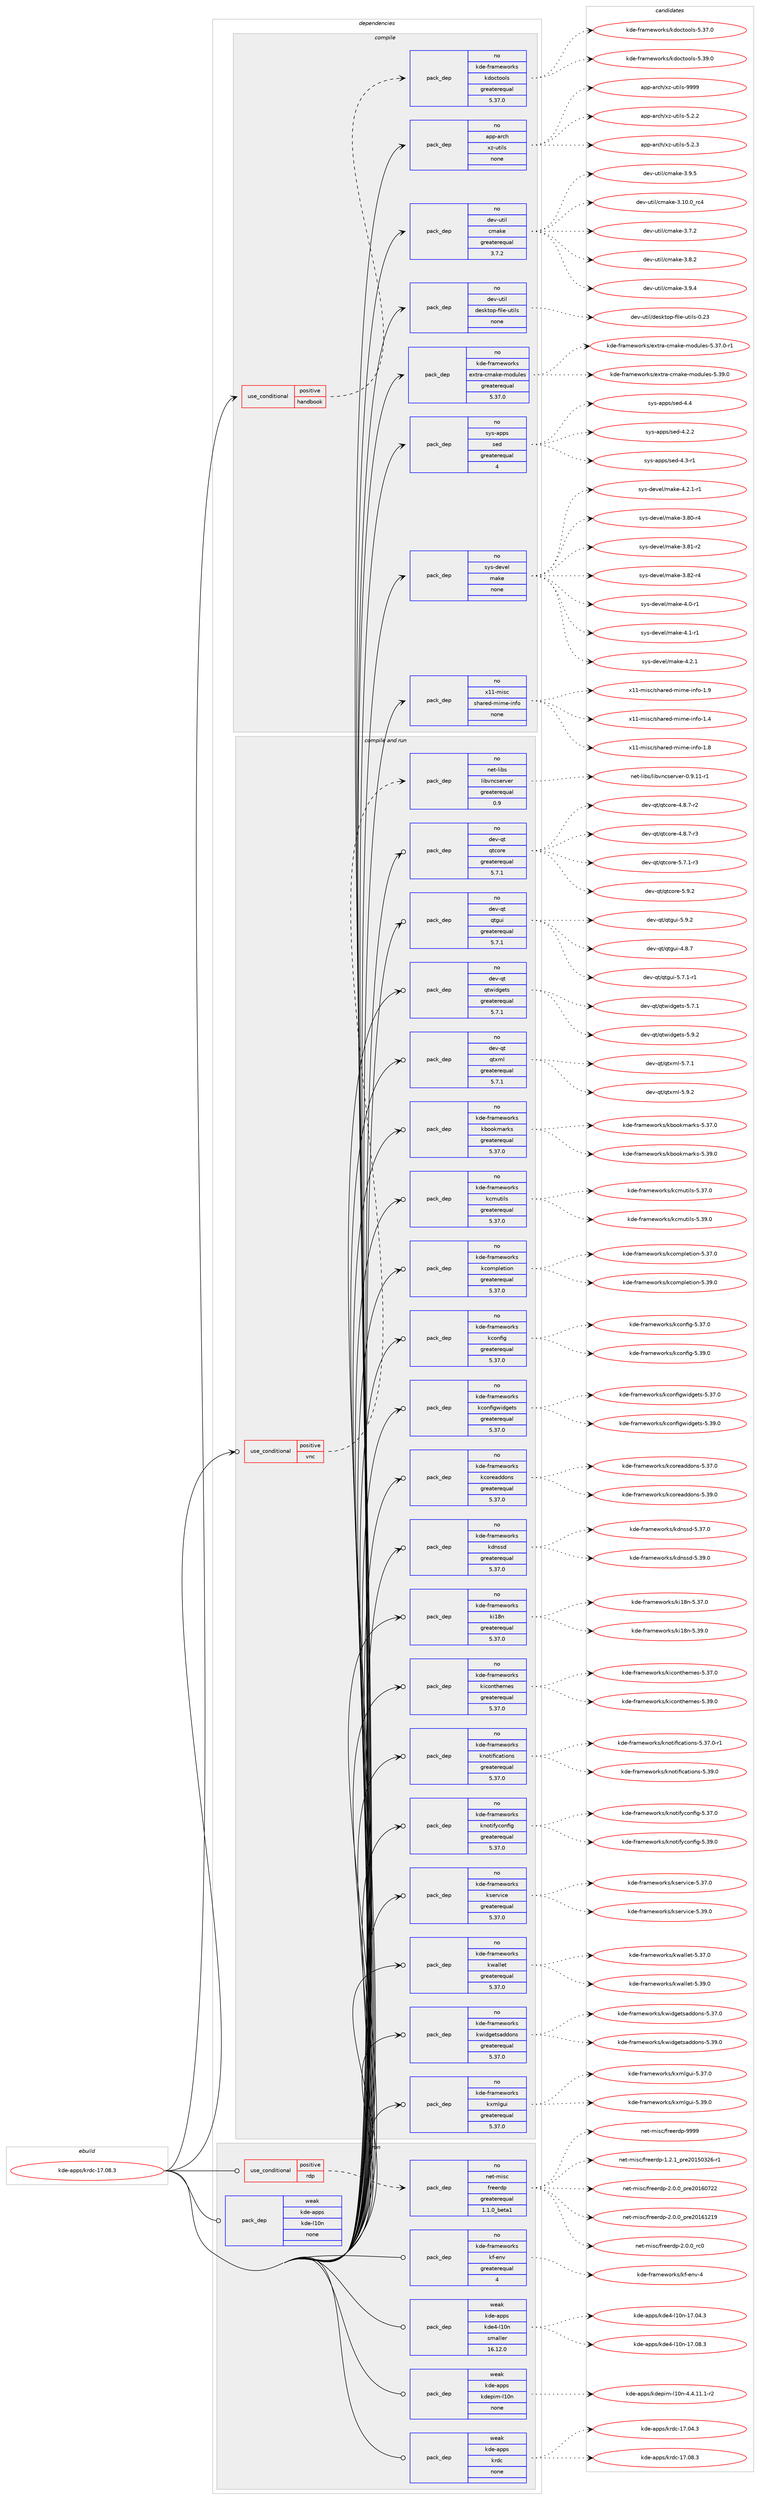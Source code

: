 digraph prolog {

# *************
# Graph options
# *************

newrank=true;
concentrate=true;
compound=true;
graph [rankdir=LR,fontname=Helvetica,fontsize=10,ranksep=1.5];#, ranksep=2.5, nodesep=0.2];
edge  [arrowhead=vee];
node  [fontname=Helvetica,fontsize=10];

# **********
# The ebuild
# **********

subgraph cluster_leftcol {
color=gray;
rank=same;
label=<<i>ebuild</i>>;
id [label="kde-apps/krdc-17.08.3", color=red, width=4, href="../kde-apps/krdc-17.08.3.svg"];
}

# ****************
# The dependencies
# ****************

subgraph cluster_midcol {
color=gray;
label=<<i>dependencies</i>>;
subgraph cluster_compile {
fillcolor="#eeeeee";
style=filled;
label=<<i>compile</i>>;
subgraph cond83096 {
dependency323942 [label=<<TABLE BORDER="0" CELLBORDER="1" CELLSPACING="0" CELLPADDING="4"><TR><TD ROWSPAN="3" CELLPADDING="10">use_conditional</TD></TR><TR><TD>positive</TD></TR><TR><TD>handbook</TD></TR></TABLE>>, shape=none, color=red];
subgraph pack235852 {
dependency323943 [label=<<TABLE BORDER="0" CELLBORDER="1" CELLSPACING="0" CELLPADDING="4" WIDTH="220"><TR><TD ROWSPAN="6" CELLPADDING="30">pack_dep</TD></TR><TR><TD WIDTH="110">no</TD></TR><TR><TD>kde-frameworks</TD></TR><TR><TD>kdoctools</TD></TR><TR><TD>greaterequal</TD></TR><TR><TD>5.37.0</TD></TR></TABLE>>, shape=none, color=blue];
}
dependency323942:e -> dependency323943:w [weight=20,style="dashed",arrowhead="vee"];
}
id:e -> dependency323942:w [weight=20,style="solid",arrowhead="vee"];
subgraph pack235853 {
dependency323944 [label=<<TABLE BORDER="0" CELLBORDER="1" CELLSPACING="0" CELLPADDING="4" WIDTH="220"><TR><TD ROWSPAN="6" CELLPADDING="30">pack_dep</TD></TR><TR><TD WIDTH="110">no</TD></TR><TR><TD>app-arch</TD></TR><TR><TD>xz-utils</TD></TR><TR><TD>none</TD></TR><TR><TD></TD></TR></TABLE>>, shape=none, color=blue];
}
id:e -> dependency323944:w [weight=20,style="solid",arrowhead="vee"];
subgraph pack235854 {
dependency323945 [label=<<TABLE BORDER="0" CELLBORDER="1" CELLSPACING="0" CELLPADDING="4" WIDTH="220"><TR><TD ROWSPAN="6" CELLPADDING="30">pack_dep</TD></TR><TR><TD WIDTH="110">no</TD></TR><TR><TD>dev-util</TD></TR><TR><TD>cmake</TD></TR><TR><TD>greaterequal</TD></TR><TR><TD>3.7.2</TD></TR></TABLE>>, shape=none, color=blue];
}
id:e -> dependency323945:w [weight=20,style="solid",arrowhead="vee"];
subgraph pack235855 {
dependency323946 [label=<<TABLE BORDER="0" CELLBORDER="1" CELLSPACING="0" CELLPADDING="4" WIDTH="220"><TR><TD ROWSPAN="6" CELLPADDING="30">pack_dep</TD></TR><TR><TD WIDTH="110">no</TD></TR><TR><TD>dev-util</TD></TR><TR><TD>desktop-file-utils</TD></TR><TR><TD>none</TD></TR><TR><TD></TD></TR></TABLE>>, shape=none, color=blue];
}
id:e -> dependency323946:w [weight=20,style="solid",arrowhead="vee"];
subgraph pack235856 {
dependency323947 [label=<<TABLE BORDER="0" CELLBORDER="1" CELLSPACING="0" CELLPADDING="4" WIDTH="220"><TR><TD ROWSPAN="6" CELLPADDING="30">pack_dep</TD></TR><TR><TD WIDTH="110">no</TD></TR><TR><TD>kde-frameworks</TD></TR><TR><TD>extra-cmake-modules</TD></TR><TR><TD>greaterequal</TD></TR><TR><TD>5.37.0</TD></TR></TABLE>>, shape=none, color=blue];
}
id:e -> dependency323947:w [weight=20,style="solid",arrowhead="vee"];
subgraph pack235857 {
dependency323948 [label=<<TABLE BORDER="0" CELLBORDER="1" CELLSPACING="0" CELLPADDING="4" WIDTH="220"><TR><TD ROWSPAN="6" CELLPADDING="30">pack_dep</TD></TR><TR><TD WIDTH="110">no</TD></TR><TR><TD>sys-apps</TD></TR><TR><TD>sed</TD></TR><TR><TD>greaterequal</TD></TR><TR><TD>4</TD></TR></TABLE>>, shape=none, color=blue];
}
id:e -> dependency323948:w [weight=20,style="solid",arrowhead="vee"];
subgraph pack235858 {
dependency323949 [label=<<TABLE BORDER="0" CELLBORDER="1" CELLSPACING="0" CELLPADDING="4" WIDTH="220"><TR><TD ROWSPAN="6" CELLPADDING="30">pack_dep</TD></TR><TR><TD WIDTH="110">no</TD></TR><TR><TD>sys-devel</TD></TR><TR><TD>make</TD></TR><TR><TD>none</TD></TR><TR><TD></TD></TR></TABLE>>, shape=none, color=blue];
}
id:e -> dependency323949:w [weight=20,style="solid",arrowhead="vee"];
subgraph pack235859 {
dependency323950 [label=<<TABLE BORDER="0" CELLBORDER="1" CELLSPACING="0" CELLPADDING="4" WIDTH="220"><TR><TD ROWSPAN="6" CELLPADDING="30">pack_dep</TD></TR><TR><TD WIDTH="110">no</TD></TR><TR><TD>x11-misc</TD></TR><TR><TD>shared-mime-info</TD></TR><TR><TD>none</TD></TR><TR><TD></TD></TR></TABLE>>, shape=none, color=blue];
}
id:e -> dependency323950:w [weight=20,style="solid",arrowhead="vee"];
}
subgraph cluster_compileandrun {
fillcolor="#eeeeee";
style=filled;
label=<<i>compile and run</i>>;
subgraph cond83097 {
dependency323951 [label=<<TABLE BORDER="0" CELLBORDER="1" CELLSPACING="0" CELLPADDING="4"><TR><TD ROWSPAN="3" CELLPADDING="10">use_conditional</TD></TR><TR><TD>positive</TD></TR><TR><TD>vnc</TD></TR></TABLE>>, shape=none, color=red];
subgraph pack235860 {
dependency323952 [label=<<TABLE BORDER="0" CELLBORDER="1" CELLSPACING="0" CELLPADDING="4" WIDTH="220"><TR><TD ROWSPAN="6" CELLPADDING="30">pack_dep</TD></TR><TR><TD WIDTH="110">no</TD></TR><TR><TD>net-libs</TD></TR><TR><TD>libvncserver</TD></TR><TR><TD>greaterequal</TD></TR><TR><TD>0.9</TD></TR></TABLE>>, shape=none, color=blue];
}
dependency323951:e -> dependency323952:w [weight=20,style="dashed",arrowhead="vee"];
}
id:e -> dependency323951:w [weight=20,style="solid",arrowhead="odotvee"];
subgraph pack235861 {
dependency323953 [label=<<TABLE BORDER="0" CELLBORDER="1" CELLSPACING="0" CELLPADDING="4" WIDTH="220"><TR><TD ROWSPAN="6" CELLPADDING="30">pack_dep</TD></TR><TR><TD WIDTH="110">no</TD></TR><TR><TD>dev-qt</TD></TR><TR><TD>qtcore</TD></TR><TR><TD>greaterequal</TD></TR><TR><TD>5.7.1</TD></TR></TABLE>>, shape=none, color=blue];
}
id:e -> dependency323953:w [weight=20,style="solid",arrowhead="odotvee"];
subgraph pack235862 {
dependency323954 [label=<<TABLE BORDER="0" CELLBORDER="1" CELLSPACING="0" CELLPADDING="4" WIDTH="220"><TR><TD ROWSPAN="6" CELLPADDING="30">pack_dep</TD></TR><TR><TD WIDTH="110">no</TD></TR><TR><TD>dev-qt</TD></TR><TR><TD>qtgui</TD></TR><TR><TD>greaterequal</TD></TR><TR><TD>5.7.1</TD></TR></TABLE>>, shape=none, color=blue];
}
id:e -> dependency323954:w [weight=20,style="solid",arrowhead="odotvee"];
subgraph pack235863 {
dependency323955 [label=<<TABLE BORDER="0" CELLBORDER="1" CELLSPACING="0" CELLPADDING="4" WIDTH="220"><TR><TD ROWSPAN="6" CELLPADDING="30">pack_dep</TD></TR><TR><TD WIDTH="110">no</TD></TR><TR><TD>dev-qt</TD></TR><TR><TD>qtwidgets</TD></TR><TR><TD>greaterequal</TD></TR><TR><TD>5.7.1</TD></TR></TABLE>>, shape=none, color=blue];
}
id:e -> dependency323955:w [weight=20,style="solid",arrowhead="odotvee"];
subgraph pack235864 {
dependency323956 [label=<<TABLE BORDER="0" CELLBORDER="1" CELLSPACING="0" CELLPADDING="4" WIDTH="220"><TR><TD ROWSPAN="6" CELLPADDING="30">pack_dep</TD></TR><TR><TD WIDTH="110">no</TD></TR><TR><TD>dev-qt</TD></TR><TR><TD>qtxml</TD></TR><TR><TD>greaterequal</TD></TR><TR><TD>5.7.1</TD></TR></TABLE>>, shape=none, color=blue];
}
id:e -> dependency323956:w [weight=20,style="solid",arrowhead="odotvee"];
subgraph pack235865 {
dependency323957 [label=<<TABLE BORDER="0" CELLBORDER="1" CELLSPACING="0" CELLPADDING="4" WIDTH="220"><TR><TD ROWSPAN="6" CELLPADDING="30">pack_dep</TD></TR><TR><TD WIDTH="110">no</TD></TR><TR><TD>kde-frameworks</TD></TR><TR><TD>kbookmarks</TD></TR><TR><TD>greaterequal</TD></TR><TR><TD>5.37.0</TD></TR></TABLE>>, shape=none, color=blue];
}
id:e -> dependency323957:w [weight=20,style="solid",arrowhead="odotvee"];
subgraph pack235866 {
dependency323958 [label=<<TABLE BORDER="0" CELLBORDER="1" CELLSPACING="0" CELLPADDING="4" WIDTH="220"><TR><TD ROWSPAN="6" CELLPADDING="30">pack_dep</TD></TR><TR><TD WIDTH="110">no</TD></TR><TR><TD>kde-frameworks</TD></TR><TR><TD>kcmutils</TD></TR><TR><TD>greaterequal</TD></TR><TR><TD>5.37.0</TD></TR></TABLE>>, shape=none, color=blue];
}
id:e -> dependency323958:w [weight=20,style="solid",arrowhead="odotvee"];
subgraph pack235867 {
dependency323959 [label=<<TABLE BORDER="0" CELLBORDER="1" CELLSPACING="0" CELLPADDING="4" WIDTH="220"><TR><TD ROWSPAN="6" CELLPADDING="30">pack_dep</TD></TR><TR><TD WIDTH="110">no</TD></TR><TR><TD>kde-frameworks</TD></TR><TR><TD>kcompletion</TD></TR><TR><TD>greaterequal</TD></TR><TR><TD>5.37.0</TD></TR></TABLE>>, shape=none, color=blue];
}
id:e -> dependency323959:w [weight=20,style="solid",arrowhead="odotvee"];
subgraph pack235868 {
dependency323960 [label=<<TABLE BORDER="0" CELLBORDER="1" CELLSPACING="0" CELLPADDING="4" WIDTH="220"><TR><TD ROWSPAN="6" CELLPADDING="30">pack_dep</TD></TR><TR><TD WIDTH="110">no</TD></TR><TR><TD>kde-frameworks</TD></TR><TR><TD>kconfig</TD></TR><TR><TD>greaterequal</TD></TR><TR><TD>5.37.0</TD></TR></TABLE>>, shape=none, color=blue];
}
id:e -> dependency323960:w [weight=20,style="solid",arrowhead="odotvee"];
subgraph pack235869 {
dependency323961 [label=<<TABLE BORDER="0" CELLBORDER="1" CELLSPACING="0" CELLPADDING="4" WIDTH="220"><TR><TD ROWSPAN="6" CELLPADDING="30">pack_dep</TD></TR><TR><TD WIDTH="110">no</TD></TR><TR><TD>kde-frameworks</TD></TR><TR><TD>kconfigwidgets</TD></TR><TR><TD>greaterequal</TD></TR><TR><TD>5.37.0</TD></TR></TABLE>>, shape=none, color=blue];
}
id:e -> dependency323961:w [weight=20,style="solid",arrowhead="odotvee"];
subgraph pack235870 {
dependency323962 [label=<<TABLE BORDER="0" CELLBORDER="1" CELLSPACING="0" CELLPADDING="4" WIDTH="220"><TR><TD ROWSPAN="6" CELLPADDING="30">pack_dep</TD></TR><TR><TD WIDTH="110">no</TD></TR><TR><TD>kde-frameworks</TD></TR><TR><TD>kcoreaddons</TD></TR><TR><TD>greaterequal</TD></TR><TR><TD>5.37.0</TD></TR></TABLE>>, shape=none, color=blue];
}
id:e -> dependency323962:w [weight=20,style="solid",arrowhead="odotvee"];
subgraph pack235871 {
dependency323963 [label=<<TABLE BORDER="0" CELLBORDER="1" CELLSPACING="0" CELLPADDING="4" WIDTH="220"><TR><TD ROWSPAN="6" CELLPADDING="30">pack_dep</TD></TR><TR><TD WIDTH="110">no</TD></TR><TR><TD>kde-frameworks</TD></TR><TR><TD>kdnssd</TD></TR><TR><TD>greaterequal</TD></TR><TR><TD>5.37.0</TD></TR></TABLE>>, shape=none, color=blue];
}
id:e -> dependency323963:w [weight=20,style="solid",arrowhead="odotvee"];
subgraph pack235872 {
dependency323964 [label=<<TABLE BORDER="0" CELLBORDER="1" CELLSPACING="0" CELLPADDING="4" WIDTH="220"><TR><TD ROWSPAN="6" CELLPADDING="30">pack_dep</TD></TR><TR><TD WIDTH="110">no</TD></TR><TR><TD>kde-frameworks</TD></TR><TR><TD>ki18n</TD></TR><TR><TD>greaterequal</TD></TR><TR><TD>5.37.0</TD></TR></TABLE>>, shape=none, color=blue];
}
id:e -> dependency323964:w [weight=20,style="solid",arrowhead="odotvee"];
subgraph pack235873 {
dependency323965 [label=<<TABLE BORDER="0" CELLBORDER="1" CELLSPACING="0" CELLPADDING="4" WIDTH="220"><TR><TD ROWSPAN="6" CELLPADDING="30">pack_dep</TD></TR><TR><TD WIDTH="110">no</TD></TR><TR><TD>kde-frameworks</TD></TR><TR><TD>kiconthemes</TD></TR><TR><TD>greaterequal</TD></TR><TR><TD>5.37.0</TD></TR></TABLE>>, shape=none, color=blue];
}
id:e -> dependency323965:w [weight=20,style="solid",arrowhead="odotvee"];
subgraph pack235874 {
dependency323966 [label=<<TABLE BORDER="0" CELLBORDER="1" CELLSPACING="0" CELLPADDING="4" WIDTH="220"><TR><TD ROWSPAN="6" CELLPADDING="30">pack_dep</TD></TR><TR><TD WIDTH="110">no</TD></TR><TR><TD>kde-frameworks</TD></TR><TR><TD>knotifications</TD></TR><TR><TD>greaterequal</TD></TR><TR><TD>5.37.0</TD></TR></TABLE>>, shape=none, color=blue];
}
id:e -> dependency323966:w [weight=20,style="solid",arrowhead="odotvee"];
subgraph pack235875 {
dependency323967 [label=<<TABLE BORDER="0" CELLBORDER="1" CELLSPACING="0" CELLPADDING="4" WIDTH="220"><TR><TD ROWSPAN="6" CELLPADDING="30">pack_dep</TD></TR><TR><TD WIDTH="110">no</TD></TR><TR><TD>kde-frameworks</TD></TR><TR><TD>knotifyconfig</TD></TR><TR><TD>greaterequal</TD></TR><TR><TD>5.37.0</TD></TR></TABLE>>, shape=none, color=blue];
}
id:e -> dependency323967:w [weight=20,style="solid",arrowhead="odotvee"];
subgraph pack235876 {
dependency323968 [label=<<TABLE BORDER="0" CELLBORDER="1" CELLSPACING="0" CELLPADDING="4" WIDTH="220"><TR><TD ROWSPAN="6" CELLPADDING="30">pack_dep</TD></TR><TR><TD WIDTH="110">no</TD></TR><TR><TD>kde-frameworks</TD></TR><TR><TD>kservice</TD></TR><TR><TD>greaterequal</TD></TR><TR><TD>5.37.0</TD></TR></TABLE>>, shape=none, color=blue];
}
id:e -> dependency323968:w [weight=20,style="solid",arrowhead="odotvee"];
subgraph pack235877 {
dependency323969 [label=<<TABLE BORDER="0" CELLBORDER="1" CELLSPACING="0" CELLPADDING="4" WIDTH="220"><TR><TD ROWSPAN="6" CELLPADDING="30">pack_dep</TD></TR><TR><TD WIDTH="110">no</TD></TR><TR><TD>kde-frameworks</TD></TR><TR><TD>kwallet</TD></TR><TR><TD>greaterequal</TD></TR><TR><TD>5.37.0</TD></TR></TABLE>>, shape=none, color=blue];
}
id:e -> dependency323969:w [weight=20,style="solid",arrowhead="odotvee"];
subgraph pack235878 {
dependency323970 [label=<<TABLE BORDER="0" CELLBORDER="1" CELLSPACING="0" CELLPADDING="4" WIDTH="220"><TR><TD ROWSPAN="6" CELLPADDING="30">pack_dep</TD></TR><TR><TD WIDTH="110">no</TD></TR><TR><TD>kde-frameworks</TD></TR><TR><TD>kwidgetsaddons</TD></TR><TR><TD>greaterequal</TD></TR><TR><TD>5.37.0</TD></TR></TABLE>>, shape=none, color=blue];
}
id:e -> dependency323970:w [weight=20,style="solid",arrowhead="odotvee"];
subgraph pack235879 {
dependency323971 [label=<<TABLE BORDER="0" CELLBORDER="1" CELLSPACING="0" CELLPADDING="4" WIDTH="220"><TR><TD ROWSPAN="6" CELLPADDING="30">pack_dep</TD></TR><TR><TD WIDTH="110">no</TD></TR><TR><TD>kde-frameworks</TD></TR><TR><TD>kxmlgui</TD></TR><TR><TD>greaterequal</TD></TR><TR><TD>5.37.0</TD></TR></TABLE>>, shape=none, color=blue];
}
id:e -> dependency323971:w [weight=20,style="solid",arrowhead="odotvee"];
}
subgraph cluster_run {
fillcolor="#eeeeee";
style=filled;
label=<<i>run</i>>;
subgraph cond83098 {
dependency323972 [label=<<TABLE BORDER="0" CELLBORDER="1" CELLSPACING="0" CELLPADDING="4"><TR><TD ROWSPAN="3" CELLPADDING="10">use_conditional</TD></TR><TR><TD>positive</TD></TR><TR><TD>rdp</TD></TR></TABLE>>, shape=none, color=red];
subgraph pack235880 {
dependency323973 [label=<<TABLE BORDER="0" CELLBORDER="1" CELLSPACING="0" CELLPADDING="4" WIDTH="220"><TR><TD ROWSPAN="6" CELLPADDING="30">pack_dep</TD></TR><TR><TD WIDTH="110">no</TD></TR><TR><TD>net-misc</TD></TR><TR><TD>freerdp</TD></TR><TR><TD>greaterequal</TD></TR><TR><TD>1.1.0_beta1</TD></TR></TABLE>>, shape=none, color=blue];
}
dependency323972:e -> dependency323973:w [weight=20,style="dashed",arrowhead="vee"];
}
id:e -> dependency323972:w [weight=20,style="solid",arrowhead="odot"];
subgraph pack235881 {
dependency323974 [label=<<TABLE BORDER="0" CELLBORDER="1" CELLSPACING="0" CELLPADDING="4" WIDTH="220"><TR><TD ROWSPAN="6" CELLPADDING="30">pack_dep</TD></TR><TR><TD WIDTH="110">no</TD></TR><TR><TD>kde-frameworks</TD></TR><TR><TD>kf-env</TD></TR><TR><TD>greaterequal</TD></TR><TR><TD>4</TD></TR></TABLE>>, shape=none, color=blue];
}
id:e -> dependency323974:w [weight=20,style="solid",arrowhead="odot"];
subgraph pack235882 {
dependency323975 [label=<<TABLE BORDER="0" CELLBORDER="1" CELLSPACING="0" CELLPADDING="4" WIDTH="220"><TR><TD ROWSPAN="6" CELLPADDING="30">pack_dep</TD></TR><TR><TD WIDTH="110">weak</TD></TR><TR><TD>kde-apps</TD></TR><TR><TD>kde-l10n</TD></TR><TR><TD>none</TD></TR><TR><TD></TD></TR></TABLE>>, shape=none, color=blue];
}
id:e -> dependency323975:w [weight=20,style="solid",arrowhead="odot"];
subgraph pack235883 {
dependency323976 [label=<<TABLE BORDER="0" CELLBORDER="1" CELLSPACING="0" CELLPADDING="4" WIDTH="220"><TR><TD ROWSPAN="6" CELLPADDING="30">pack_dep</TD></TR><TR><TD WIDTH="110">weak</TD></TR><TR><TD>kde-apps</TD></TR><TR><TD>kde4-l10n</TD></TR><TR><TD>smaller</TD></TR><TR><TD>16.12.0</TD></TR></TABLE>>, shape=none, color=blue];
}
id:e -> dependency323976:w [weight=20,style="solid",arrowhead="odot"];
subgraph pack235884 {
dependency323977 [label=<<TABLE BORDER="0" CELLBORDER="1" CELLSPACING="0" CELLPADDING="4" WIDTH="220"><TR><TD ROWSPAN="6" CELLPADDING="30">pack_dep</TD></TR><TR><TD WIDTH="110">weak</TD></TR><TR><TD>kde-apps</TD></TR><TR><TD>kdepim-l10n</TD></TR><TR><TD>none</TD></TR><TR><TD></TD></TR></TABLE>>, shape=none, color=blue];
}
id:e -> dependency323977:w [weight=20,style="solid",arrowhead="odot"];
subgraph pack235885 {
dependency323978 [label=<<TABLE BORDER="0" CELLBORDER="1" CELLSPACING="0" CELLPADDING="4" WIDTH="220"><TR><TD ROWSPAN="6" CELLPADDING="30">pack_dep</TD></TR><TR><TD WIDTH="110">weak</TD></TR><TR><TD>kde-apps</TD></TR><TR><TD>krdc</TD></TR><TR><TD>none</TD></TR><TR><TD></TD></TR></TABLE>>, shape=none, color=blue];
}
id:e -> dependency323978:w [weight=20,style="solid",arrowhead="odot"];
}
}

# **************
# The candidates
# **************

subgraph cluster_choices {
rank=same;
color=gray;
label=<<i>candidates</i>>;

subgraph choice235852 {
color=black;
nodesep=1;
choice1071001014510211497109101119111114107115471071001119911611111110811545534651554648 [label="kde-frameworks/kdoctools-5.37.0", color=red, width=4,href="../kde-frameworks/kdoctools-5.37.0.svg"];
choice1071001014510211497109101119111114107115471071001119911611111110811545534651574648 [label="kde-frameworks/kdoctools-5.39.0", color=red, width=4,href="../kde-frameworks/kdoctools-5.39.0.svg"];
dependency323943:e -> choice1071001014510211497109101119111114107115471071001119911611111110811545534651554648:w [style=dotted,weight="100"];
dependency323943:e -> choice1071001014510211497109101119111114107115471071001119911611111110811545534651574648:w [style=dotted,weight="100"];
}
subgraph choice235853 {
color=black;
nodesep=1;
choice971121124597114991044712012245117116105108115455346504650 [label="app-arch/xz-utils-5.2.2", color=red, width=4,href="../app-arch/xz-utils-5.2.2.svg"];
choice971121124597114991044712012245117116105108115455346504651 [label="app-arch/xz-utils-5.2.3", color=red, width=4,href="../app-arch/xz-utils-5.2.3.svg"];
choice9711211245971149910447120122451171161051081154557575757 [label="app-arch/xz-utils-9999", color=red, width=4,href="../app-arch/xz-utils-9999.svg"];
dependency323944:e -> choice971121124597114991044712012245117116105108115455346504650:w [style=dotted,weight="100"];
dependency323944:e -> choice971121124597114991044712012245117116105108115455346504651:w [style=dotted,weight="100"];
dependency323944:e -> choice9711211245971149910447120122451171161051081154557575757:w [style=dotted,weight="100"];
}
subgraph choice235854 {
color=black;
nodesep=1;
choice1001011184511711610510847991099710710145514649484648951149952 [label="dev-util/cmake-3.10.0_rc4", color=red, width=4,href="../dev-util/cmake-3.10.0_rc4.svg"];
choice10010111845117116105108479910997107101455146554650 [label="dev-util/cmake-3.7.2", color=red, width=4,href="../dev-util/cmake-3.7.2.svg"];
choice10010111845117116105108479910997107101455146564650 [label="dev-util/cmake-3.8.2", color=red, width=4,href="../dev-util/cmake-3.8.2.svg"];
choice10010111845117116105108479910997107101455146574652 [label="dev-util/cmake-3.9.4", color=red, width=4,href="../dev-util/cmake-3.9.4.svg"];
choice10010111845117116105108479910997107101455146574653 [label="dev-util/cmake-3.9.5", color=red, width=4,href="../dev-util/cmake-3.9.5.svg"];
dependency323945:e -> choice1001011184511711610510847991099710710145514649484648951149952:w [style=dotted,weight="100"];
dependency323945:e -> choice10010111845117116105108479910997107101455146554650:w [style=dotted,weight="100"];
dependency323945:e -> choice10010111845117116105108479910997107101455146564650:w [style=dotted,weight="100"];
dependency323945:e -> choice10010111845117116105108479910997107101455146574652:w [style=dotted,weight="100"];
dependency323945:e -> choice10010111845117116105108479910997107101455146574653:w [style=dotted,weight="100"];
}
subgraph choice235855 {
color=black;
nodesep=1;
choice100101118451171161051084710010111510711611111245102105108101451171161051081154548465051 [label="dev-util/desktop-file-utils-0.23", color=red, width=4,href="../dev-util/desktop-file-utils-0.23.svg"];
dependency323946:e -> choice100101118451171161051084710010111510711611111245102105108101451171161051081154548465051:w [style=dotted,weight="100"];
}
subgraph choice235856 {
color=black;
nodesep=1;
choice1071001014510211497109101119111114107115471011201161149745991099710710145109111100117108101115455346515546484511449 [label="kde-frameworks/extra-cmake-modules-5.37.0-r1", color=red, width=4,href="../kde-frameworks/extra-cmake-modules-5.37.0-r1.svg"];
choice107100101451021149710910111911111410711547101120116114974599109971071014510911110011710810111545534651574648 [label="kde-frameworks/extra-cmake-modules-5.39.0", color=red, width=4,href="../kde-frameworks/extra-cmake-modules-5.39.0.svg"];
dependency323947:e -> choice1071001014510211497109101119111114107115471011201161149745991099710710145109111100117108101115455346515546484511449:w [style=dotted,weight="100"];
dependency323947:e -> choice107100101451021149710910111911111410711547101120116114974599109971071014510911110011710810111545534651574648:w [style=dotted,weight="100"];
}
subgraph choice235857 {
color=black;
nodesep=1;
choice115121115459711211211547115101100455246504650 [label="sys-apps/sed-4.2.2", color=red, width=4,href="../sys-apps/sed-4.2.2.svg"];
choice115121115459711211211547115101100455246514511449 [label="sys-apps/sed-4.3-r1", color=red, width=4,href="../sys-apps/sed-4.3-r1.svg"];
choice11512111545971121121154711510110045524652 [label="sys-apps/sed-4.4", color=red, width=4,href="../sys-apps/sed-4.4.svg"];
dependency323948:e -> choice115121115459711211211547115101100455246504650:w [style=dotted,weight="100"];
dependency323948:e -> choice115121115459711211211547115101100455246514511449:w [style=dotted,weight="100"];
dependency323948:e -> choice11512111545971121121154711510110045524652:w [style=dotted,weight="100"];
}
subgraph choice235858 {
color=black;
nodesep=1;
choice11512111545100101118101108471099710710145514656484511452 [label="sys-devel/make-3.80-r4", color=red, width=4,href="../sys-devel/make-3.80-r4.svg"];
choice11512111545100101118101108471099710710145514656494511450 [label="sys-devel/make-3.81-r2", color=red, width=4,href="../sys-devel/make-3.81-r2.svg"];
choice11512111545100101118101108471099710710145514656504511452 [label="sys-devel/make-3.82-r4", color=red, width=4,href="../sys-devel/make-3.82-r4.svg"];
choice115121115451001011181011084710997107101455246484511449 [label="sys-devel/make-4.0-r1", color=red, width=4,href="../sys-devel/make-4.0-r1.svg"];
choice115121115451001011181011084710997107101455246494511449 [label="sys-devel/make-4.1-r1", color=red, width=4,href="../sys-devel/make-4.1-r1.svg"];
choice115121115451001011181011084710997107101455246504649 [label="sys-devel/make-4.2.1", color=red, width=4,href="../sys-devel/make-4.2.1.svg"];
choice1151211154510010111810110847109971071014552465046494511449 [label="sys-devel/make-4.2.1-r1", color=red, width=4,href="../sys-devel/make-4.2.1-r1.svg"];
dependency323949:e -> choice11512111545100101118101108471099710710145514656484511452:w [style=dotted,weight="100"];
dependency323949:e -> choice11512111545100101118101108471099710710145514656494511450:w [style=dotted,weight="100"];
dependency323949:e -> choice11512111545100101118101108471099710710145514656504511452:w [style=dotted,weight="100"];
dependency323949:e -> choice115121115451001011181011084710997107101455246484511449:w [style=dotted,weight="100"];
dependency323949:e -> choice115121115451001011181011084710997107101455246494511449:w [style=dotted,weight="100"];
dependency323949:e -> choice115121115451001011181011084710997107101455246504649:w [style=dotted,weight="100"];
dependency323949:e -> choice1151211154510010111810110847109971071014552465046494511449:w [style=dotted,weight="100"];
}
subgraph choice235859 {
color=black;
nodesep=1;
choice120494945109105115994711510497114101100451091051091014510511010211145494652 [label="x11-misc/shared-mime-info-1.4", color=red, width=4,href="../x11-misc/shared-mime-info-1.4.svg"];
choice120494945109105115994711510497114101100451091051091014510511010211145494656 [label="x11-misc/shared-mime-info-1.8", color=red, width=4,href="../x11-misc/shared-mime-info-1.8.svg"];
choice120494945109105115994711510497114101100451091051091014510511010211145494657 [label="x11-misc/shared-mime-info-1.9", color=red, width=4,href="../x11-misc/shared-mime-info-1.9.svg"];
dependency323950:e -> choice120494945109105115994711510497114101100451091051091014510511010211145494652:w [style=dotted,weight="100"];
dependency323950:e -> choice120494945109105115994711510497114101100451091051091014510511010211145494656:w [style=dotted,weight="100"];
dependency323950:e -> choice120494945109105115994711510497114101100451091051091014510511010211145494657:w [style=dotted,weight="100"];
}
subgraph choice235860 {
color=black;
nodesep=1;
choice1101011164510810598115471081059811811099115101114118101114454846574649494511449 [label="net-libs/libvncserver-0.9.11-r1", color=red, width=4,href="../net-libs/libvncserver-0.9.11-r1.svg"];
dependency323952:e -> choice1101011164510810598115471081059811811099115101114118101114454846574649494511449:w [style=dotted,weight="100"];
}
subgraph choice235861 {
color=black;
nodesep=1;
choice1001011184511311647113116991111141014552465646554511450 [label="dev-qt/qtcore-4.8.7-r2", color=red, width=4,href="../dev-qt/qtcore-4.8.7-r2.svg"];
choice1001011184511311647113116991111141014552465646554511451 [label="dev-qt/qtcore-4.8.7-r3", color=red, width=4,href="../dev-qt/qtcore-4.8.7-r3.svg"];
choice1001011184511311647113116991111141014553465546494511451 [label="dev-qt/qtcore-5.7.1-r3", color=red, width=4,href="../dev-qt/qtcore-5.7.1-r3.svg"];
choice100101118451131164711311699111114101455346574650 [label="dev-qt/qtcore-5.9.2", color=red, width=4,href="../dev-qt/qtcore-5.9.2.svg"];
dependency323953:e -> choice1001011184511311647113116991111141014552465646554511450:w [style=dotted,weight="100"];
dependency323953:e -> choice1001011184511311647113116991111141014552465646554511451:w [style=dotted,weight="100"];
dependency323953:e -> choice1001011184511311647113116991111141014553465546494511451:w [style=dotted,weight="100"];
dependency323953:e -> choice100101118451131164711311699111114101455346574650:w [style=dotted,weight="100"];
}
subgraph choice235862 {
color=black;
nodesep=1;
choice1001011184511311647113116103117105455246564655 [label="dev-qt/qtgui-4.8.7", color=red, width=4,href="../dev-qt/qtgui-4.8.7.svg"];
choice10010111845113116471131161031171054553465546494511449 [label="dev-qt/qtgui-5.7.1-r1", color=red, width=4,href="../dev-qt/qtgui-5.7.1-r1.svg"];
choice1001011184511311647113116103117105455346574650 [label="dev-qt/qtgui-5.9.2", color=red, width=4,href="../dev-qt/qtgui-5.9.2.svg"];
dependency323954:e -> choice1001011184511311647113116103117105455246564655:w [style=dotted,weight="100"];
dependency323954:e -> choice10010111845113116471131161031171054553465546494511449:w [style=dotted,weight="100"];
dependency323954:e -> choice1001011184511311647113116103117105455346574650:w [style=dotted,weight="100"];
}
subgraph choice235863 {
color=black;
nodesep=1;
choice1001011184511311647113116119105100103101116115455346554649 [label="dev-qt/qtwidgets-5.7.1", color=red, width=4,href="../dev-qt/qtwidgets-5.7.1.svg"];
choice1001011184511311647113116119105100103101116115455346574650 [label="dev-qt/qtwidgets-5.9.2", color=red, width=4,href="../dev-qt/qtwidgets-5.9.2.svg"];
dependency323955:e -> choice1001011184511311647113116119105100103101116115455346554649:w [style=dotted,weight="100"];
dependency323955:e -> choice1001011184511311647113116119105100103101116115455346574650:w [style=dotted,weight="100"];
}
subgraph choice235864 {
color=black;
nodesep=1;
choice1001011184511311647113116120109108455346554649 [label="dev-qt/qtxml-5.7.1", color=red, width=4,href="../dev-qt/qtxml-5.7.1.svg"];
choice1001011184511311647113116120109108455346574650 [label="dev-qt/qtxml-5.9.2", color=red, width=4,href="../dev-qt/qtxml-5.9.2.svg"];
dependency323956:e -> choice1001011184511311647113116120109108455346554649:w [style=dotted,weight="100"];
dependency323956:e -> choice1001011184511311647113116120109108455346574650:w [style=dotted,weight="100"];
}
subgraph choice235865 {
color=black;
nodesep=1;
choice107100101451021149710910111911111410711547107981111111071099711410711545534651554648 [label="kde-frameworks/kbookmarks-5.37.0", color=red, width=4,href="../kde-frameworks/kbookmarks-5.37.0.svg"];
choice107100101451021149710910111911111410711547107981111111071099711410711545534651574648 [label="kde-frameworks/kbookmarks-5.39.0", color=red, width=4,href="../kde-frameworks/kbookmarks-5.39.0.svg"];
dependency323957:e -> choice107100101451021149710910111911111410711547107981111111071099711410711545534651554648:w [style=dotted,weight="100"];
dependency323957:e -> choice107100101451021149710910111911111410711547107981111111071099711410711545534651574648:w [style=dotted,weight="100"];
}
subgraph choice235866 {
color=black;
nodesep=1;
choice1071001014510211497109101119111114107115471079910911711610510811545534651554648 [label="kde-frameworks/kcmutils-5.37.0", color=red, width=4,href="../kde-frameworks/kcmutils-5.37.0.svg"];
choice1071001014510211497109101119111114107115471079910911711610510811545534651574648 [label="kde-frameworks/kcmutils-5.39.0", color=red, width=4,href="../kde-frameworks/kcmutils-5.39.0.svg"];
dependency323958:e -> choice1071001014510211497109101119111114107115471079910911711610510811545534651554648:w [style=dotted,weight="100"];
dependency323958:e -> choice1071001014510211497109101119111114107115471079910911711610510811545534651574648:w [style=dotted,weight="100"];
}
subgraph choice235867 {
color=black;
nodesep=1;
choice1071001014510211497109101119111114107115471079911110911210810111610511111045534651554648 [label="kde-frameworks/kcompletion-5.37.0", color=red, width=4,href="../kde-frameworks/kcompletion-5.37.0.svg"];
choice1071001014510211497109101119111114107115471079911110911210810111610511111045534651574648 [label="kde-frameworks/kcompletion-5.39.0", color=red, width=4,href="../kde-frameworks/kcompletion-5.39.0.svg"];
dependency323959:e -> choice1071001014510211497109101119111114107115471079911110911210810111610511111045534651554648:w [style=dotted,weight="100"];
dependency323959:e -> choice1071001014510211497109101119111114107115471079911110911210810111610511111045534651574648:w [style=dotted,weight="100"];
}
subgraph choice235868 {
color=black;
nodesep=1;
choice1071001014510211497109101119111114107115471079911111010210510345534651554648 [label="kde-frameworks/kconfig-5.37.0", color=red, width=4,href="../kde-frameworks/kconfig-5.37.0.svg"];
choice1071001014510211497109101119111114107115471079911111010210510345534651574648 [label="kde-frameworks/kconfig-5.39.0", color=red, width=4,href="../kde-frameworks/kconfig-5.39.0.svg"];
dependency323960:e -> choice1071001014510211497109101119111114107115471079911111010210510345534651554648:w [style=dotted,weight="100"];
dependency323960:e -> choice1071001014510211497109101119111114107115471079911111010210510345534651574648:w [style=dotted,weight="100"];
}
subgraph choice235869 {
color=black;
nodesep=1;
choice1071001014510211497109101119111114107115471079911111010210510311910510010310111611545534651554648 [label="kde-frameworks/kconfigwidgets-5.37.0", color=red, width=4,href="../kde-frameworks/kconfigwidgets-5.37.0.svg"];
choice1071001014510211497109101119111114107115471079911111010210510311910510010310111611545534651574648 [label="kde-frameworks/kconfigwidgets-5.39.0", color=red, width=4,href="../kde-frameworks/kconfigwidgets-5.39.0.svg"];
dependency323961:e -> choice1071001014510211497109101119111114107115471079911111010210510311910510010310111611545534651554648:w [style=dotted,weight="100"];
dependency323961:e -> choice1071001014510211497109101119111114107115471079911111010210510311910510010310111611545534651574648:w [style=dotted,weight="100"];
}
subgraph choice235870 {
color=black;
nodesep=1;
choice107100101451021149710910111911111410711547107991111141019710010011111011545534651554648 [label="kde-frameworks/kcoreaddons-5.37.0", color=red, width=4,href="../kde-frameworks/kcoreaddons-5.37.0.svg"];
choice107100101451021149710910111911111410711547107991111141019710010011111011545534651574648 [label="kde-frameworks/kcoreaddons-5.39.0", color=red, width=4,href="../kde-frameworks/kcoreaddons-5.39.0.svg"];
dependency323962:e -> choice107100101451021149710910111911111410711547107991111141019710010011111011545534651554648:w [style=dotted,weight="100"];
dependency323962:e -> choice107100101451021149710910111911111410711547107991111141019710010011111011545534651574648:w [style=dotted,weight="100"];
}
subgraph choice235871 {
color=black;
nodesep=1;
choice10710010145102114971091011191111141071154710710011011511510045534651554648 [label="kde-frameworks/kdnssd-5.37.0", color=red, width=4,href="../kde-frameworks/kdnssd-5.37.0.svg"];
choice10710010145102114971091011191111141071154710710011011511510045534651574648 [label="kde-frameworks/kdnssd-5.39.0", color=red, width=4,href="../kde-frameworks/kdnssd-5.39.0.svg"];
dependency323963:e -> choice10710010145102114971091011191111141071154710710011011511510045534651554648:w [style=dotted,weight="100"];
dependency323963:e -> choice10710010145102114971091011191111141071154710710011011511510045534651574648:w [style=dotted,weight="100"];
}
subgraph choice235872 {
color=black;
nodesep=1;
choice107100101451021149710910111911111410711547107105495611045534651554648 [label="kde-frameworks/ki18n-5.37.0", color=red, width=4,href="../kde-frameworks/ki18n-5.37.0.svg"];
choice107100101451021149710910111911111410711547107105495611045534651574648 [label="kde-frameworks/ki18n-5.39.0", color=red, width=4,href="../kde-frameworks/ki18n-5.39.0.svg"];
dependency323964:e -> choice107100101451021149710910111911111410711547107105495611045534651554648:w [style=dotted,weight="100"];
dependency323964:e -> choice107100101451021149710910111911111410711547107105495611045534651574648:w [style=dotted,weight="100"];
}
subgraph choice235873 {
color=black;
nodesep=1;
choice1071001014510211497109101119111114107115471071059911111011610410110910111545534651554648 [label="kde-frameworks/kiconthemes-5.37.0", color=red, width=4,href="../kde-frameworks/kiconthemes-5.37.0.svg"];
choice1071001014510211497109101119111114107115471071059911111011610410110910111545534651574648 [label="kde-frameworks/kiconthemes-5.39.0", color=red, width=4,href="../kde-frameworks/kiconthemes-5.39.0.svg"];
dependency323965:e -> choice1071001014510211497109101119111114107115471071059911111011610410110910111545534651554648:w [style=dotted,weight="100"];
dependency323965:e -> choice1071001014510211497109101119111114107115471071059911111011610410110910111545534651574648:w [style=dotted,weight="100"];
}
subgraph choice235874 {
color=black;
nodesep=1;
choice1071001014510211497109101119111114107115471071101111161051021059997116105111110115455346515546484511449 [label="kde-frameworks/knotifications-5.37.0-r1", color=red, width=4,href="../kde-frameworks/knotifications-5.37.0-r1.svg"];
choice107100101451021149710910111911111410711547107110111116105102105999711610511111011545534651574648 [label="kde-frameworks/knotifications-5.39.0", color=red, width=4,href="../kde-frameworks/knotifications-5.39.0.svg"];
dependency323966:e -> choice1071001014510211497109101119111114107115471071101111161051021059997116105111110115455346515546484511449:w [style=dotted,weight="100"];
dependency323966:e -> choice107100101451021149710910111911111410711547107110111116105102105999711610511111011545534651574648:w [style=dotted,weight="100"];
}
subgraph choice235875 {
color=black;
nodesep=1;
choice1071001014510211497109101119111114107115471071101111161051021219911111010210510345534651554648 [label="kde-frameworks/knotifyconfig-5.37.0", color=red, width=4,href="../kde-frameworks/knotifyconfig-5.37.0.svg"];
choice1071001014510211497109101119111114107115471071101111161051021219911111010210510345534651574648 [label="kde-frameworks/knotifyconfig-5.39.0", color=red, width=4,href="../kde-frameworks/knotifyconfig-5.39.0.svg"];
dependency323967:e -> choice1071001014510211497109101119111114107115471071101111161051021219911111010210510345534651554648:w [style=dotted,weight="100"];
dependency323967:e -> choice1071001014510211497109101119111114107115471071101111161051021219911111010210510345534651574648:w [style=dotted,weight="100"];
}
subgraph choice235876 {
color=black;
nodesep=1;
choice1071001014510211497109101119111114107115471071151011141181059910145534651554648 [label="kde-frameworks/kservice-5.37.0", color=red, width=4,href="../kde-frameworks/kservice-5.37.0.svg"];
choice1071001014510211497109101119111114107115471071151011141181059910145534651574648 [label="kde-frameworks/kservice-5.39.0", color=red, width=4,href="../kde-frameworks/kservice-5.39.0.svg"];
dependency323968:e -> choice1071001014510211497109101119111114107115471071151011141181059910145534651554648:w [style=dotted,weight="100"];
dependency323968:e -> choice1071001014510211497109101119111114107115471071151011141181059910145534651574648:w [style=dotted,weight="100"];
}
subgraph choice235877 {
color=black;
nodesep=1;
choice1071001014510211497109101119111114107115471071199710810810111645534651554648 [label="kde-frameworks/kwallet-5.37.0", color=red, width=4,href="../kde-frameworks/kwallet-5.37.0.svg"];
choice1071001014510211497109101119111114107115471071199710810810111645534651574648 [label="kde-frameworks/kwallet-5.39.0", color=red, width=4,href="../kde-frameworks/kwallet-5.39.0.svg"];
dependency323969:e -> choice1071001014510211497109101119111114107115471071199710810810111645534651554648:w [style=dotted,weight="100"];
dependency323969:e -> choice1071001014510211497109101119111114107115471071199710810810111645534651574648:w [style=dotted,weight="100"];
}
subgraph choice235878 {
color=black;
nodesep=1;
choice1071001014510211497109101119111114107115471071191051001031011161159710010011111011545534651554648 [label="kde-frameworks/kwidgetsaddons-5.37.0", color=red, width=4,href="../kde-frameworks/kwidgetsaddons-5.37.0.svg"];
choice1071001014510211497109101119111114107115471071191051001031011161159710010011111011545534651574648 [label="kde-frameworks/kwidgetsaddons-5.39.0", color=red, width=4,href="../kde-frameworks/kwidgetsaddons-5.39.0.svg"];
dependency323970:e -> choice1071001014510211497109101119111114107115471071191051001031011161159710010011111011545534651554648:w [style=dotted,weight="100"];
dependency323970:e -> choice1071001014510211497109101119111114107115471071191051001031011161159710010011111011545534651574648:w [style=dotted,weight="100"];
}
subgraph choice235879 {
color=black;
nodesep=1;
choice10710010145102114971091011191111141071154710712010910810311710545534651554648 [label="kde-frameworks/kxmlgui-5.37.0", color=red, width=4,href="../kde-frameworks/kxmlgui-5.37.0.svg"];
choice10710010145102114971091011191111141071154710712010910810311710545534651574648 [label="kde-frameworks/kxmlgui-5.39.0", color=red, width=4,href="../kde-frameworks/kxmlgui-5.39.0.svg"];
dependency323971:e -> choice10710010145102114971091011191111141071154710712010910810311710545534651554648:w [style=dotted,weight="100"];
dependency323971:e -> choice10710010145102114971091011191111141071154710712010910810311710545534651574648:w [style=dotted,weight="100"];
}
subgraph choice235880 {
color=black;
nodesep=1;
choice1101011164510910511599471021141011011141001124549465046499511211410150484953485150544511449 [label="net-misc/freerdp-1.2.1_pre20150326-r1", color=red, width=4,href="../net-misc/freerdp-1.2.1_pre20150326-r1.svg"];
choice110101116451091051159947102114101101114100112455046484648951121141015048495448555050 [label="net-misc/freerdp-2.0.0_pre20160722", color=red, width=4,href="../net-misc/freerdp-2.0.0_pre20160722.svg"];
choice110101116451091051159947102114101101114100112455046484648951121141015048495449504957 [label="net-misc/freerdp-2.0.0_pre20161219", color=red, width=4,href="../net-misc/freerdp-2.0.0_pre20161219.svg"];
choice110101116451091051159947102114101101114100112455046484648951149948 [label="net-misc/freerdp-2.0.0_rc0", color=red, width=4,href="../net-misc/freerdp-2.0.0_rc0.svg"];
choice1101011164510910511599471021141011011141001124557575757 [label="net-misc/freerdp-9999", color=red, width=4,href="../net-misc/freerdp-9999.svg"];
dependency323973:e -> choice1101011164510910511599471021141011011141001124549465046499511211410150484953485150544511449:w [style=dotted,weight="100"];
dependency323973:e -> choice110101116451091051159947102114101101114100112455046484648951121141015048495448555050:w [style=dotted,weight="100"];
dependency323973:e -> choice110101116451091051159947102114101101114100112455046484648951121141015048495449504957:w [style=dotted,weight="100"];
dependency323973:e -> choice110101116451091051159947102114101101114100112455046484648951149948:w [style=dotted,weight="100"];
dependency323973:e -> choice1101011164510910511599471021141011011141001124557575757:w [style=dotted,weight="100"];
}
subgraph choice235881 {
color=black;
nodesep=1;
choice107100101451021149710910111911111410711547107102451011101184552 [label="kde-frameworks/kf-env-4", color=red, width=4,href="../kde-frameworks/kf-env-4.svg"];
dependency323974:e -> choice107100101451021149710910111911111410711547107102451011101184552:w [style=dotted,weight="100"];
}
subgraph choice235882 {
color=black;
nodesep=1;
}
subgraph choice235883 {
color=black;
nodesep=1;
choice107100101459711211211547107100101524510849481104549554648524651 [label="kde-apps/kde4-l10n-17.04.3", color=red, width=4,href="../kde-apps/kde4-l10n-17.04.3.svg"];
choice107100101459711211211547107100101524510849481104549554648564651 [label="kde-apps/kde4-l10n-17.08.3", color=red, width=4,href="../kde-apps/kde4-l10n-17.08.3.svg"];
dependency323976:e -> choice107100101459711211211547107100101524510849481104549554648524651:w [style=dotted,weight="100"];
dependency323976:e -> choice107100101459711211211547107100101524510849481104549554648564651:w [style=dotted,weight="100"];
}
subgraph choice235884 {
color=black;
nodesep=1;
choice1071001014597112112115471071001011121051094510849481104552465246494946494511450 [label="kde-apps/kdepim-l10n-4.4.11.1-r2", color=red, width=4,href="../kde-apps/kdepim-l10n-4.4.11.1-r2.svg"];
dependency323977:e -> choice1071001014597112112115471071001011121051094510849481104552465246494946494511450:w [style=dotted,weight="100"];
}
subgraph choice235885 {
color=black;
nodesep=1;
choice107100101459711211211547107114100994549554648524651 [label="kde-apps/krdc-17.04.3", color=red, width=4,href="../kde-apps/krdc-17.04.3.svg"];
choice107100101459711211211547107114100994549554648564651 [label="kde-apps/krdc-17.08.3", color=red, width=4,href="../kde-apps/krdc-17.08.3.svg"];
dependency323978:e -> choice107100101459711211211547107114100994549554648524651:w [style=dotted,weight="100"];
dependency323978:e -> choice107100101459711211211547107114100994549554648564651:w [style=dotted,weight="100"];
}
}

}
